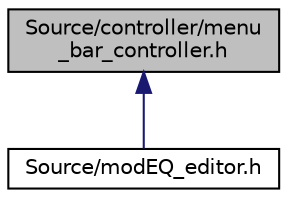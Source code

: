 digraph "Source/controller/menu_bar_controller.h"
{
  edge [fontname="Helvetica",fontsize="10",labelfontname="Helvetica",labelfontsize="10"];
  node [fontname="Helvetica",fontsize="10",shape=record];
  Node11 [label="Source/controller/menu\l_bar_controller.h",height=0.2,width=0.4,color="black", fillcolor="grey75", style="filled", fontcolor="black"];
  Node11 -> Node12 [dir="back",color="midnightblue",fontsize="10",style="solid",fontname="Helvetica"];
  Node12 [label="Source/modEQ_editor.h",height=0.2,width=0.4,color="black", fillcolor="white", style="filled",URL="$modEQ__editor_8h.html"];
}
